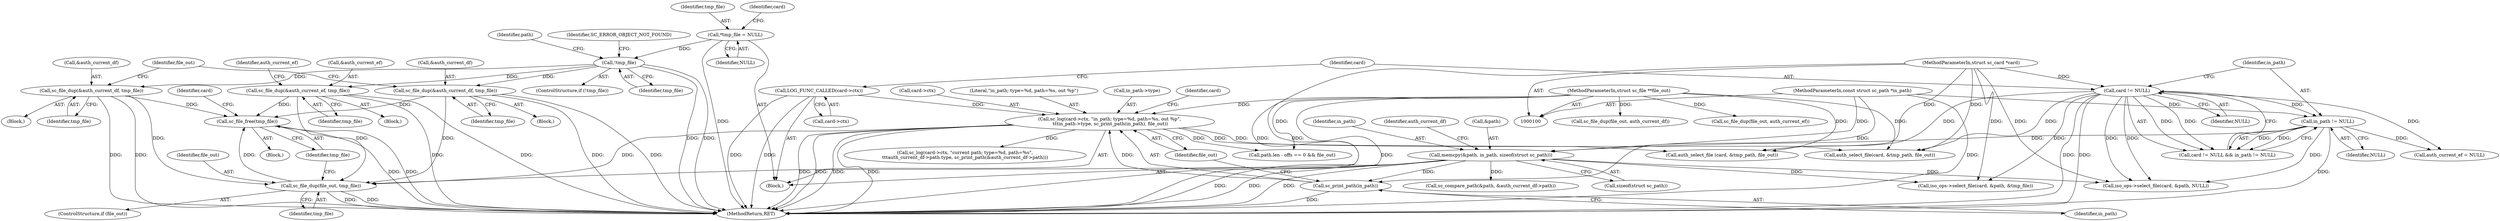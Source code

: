 digraph "0_OpenSC_8fe377e93b4b56060e5bbfb6f3142ceaeca744fa_12@API" {
"1000305" [label="(Call,sc_file_free(tmp_file))"];
"1000251" [label="(Call,sc_file_dup(&auth_current_df, tmp_file))"];
"1000212" [label="(Call,!tmp_file)"];
"1000107" [label="(Call,*tmp_file = NULL)"];
"1000285" [label="(Call,sc_file_dup(&auth_current_ef, tmp_file))"];
"1000277" [label="(Call,sc_file_dup(&auth_current_df, tmp_file))"];
"1000302" [label="(Call,sc_file_dup(file_out, tmp_file))"];
"1000136" [label="(Call,sc_log(card->ctx, \"in_path; type=%d, path=%s, out %p\",\n \t\t\tin_path->type, sc_print_path(in_path), file_out))"];
"1000113" [label="(Call,LOG_FUNC_CALLED(card->ctx))"];
"1000144" [label="(Call,sc_print_path(in_path))"];
"1000125" [label="(Call,memcpy(&path, in_path, sizeof(struct sc_path)))"];
"1000122" [label="(Call,in_path != NULL)"];
"1000102" [label="(MethodParameterIn,const struct sc_path *in_path)"];
"1000119" [label="(Call,card != NULL)"];
"1000101" [label="(MethodParameterIn,struct sc_card *card)"];
"1000103" [label="(MethodParameterIn,struct sc_file **file_out)"];
"1000103" [label="(MethodParameterIn,struct sc_file **file_out)"];
"1000280" [label="(Identifier,tmp_file)"];
"1000252" [label="(Call,&auth_current_df)"];
"1000140" [label="(Literal,\"in_path; type=%d, path=%s, out %p\")"];
"1000126" [label="(Call,&path)"];
"1000119" [label="(Call,card != NULL)"];
"1000302" [label="(Call,sc_file_dup(file_out, tmp_file))"];
"1000306" [label="(Identifier,tmp_file)"];
"1000555" [label="(Call,sc_file_dup(file_out, auth_current_ef))"];
"1000211" [label="(ControlStructure,if (!tmp_file))"];
"1000215" [label="(Identifier,SC_ERROR_OBJECT_NOT_FOUND)"];
"1000263" [label="(Block,)"];
"1000141" [label="(Call,in_path->type)"];
"1000104" [label="(Block,)"];
"1000219" [label="(Identifier,path)"];
"1000570" [label="(MethodReturn,RET)"];
"1000125" [label="(Call,memcpy(&path, in_path, sizeof(struct sc_path)))"];
"1000199" [label="(Call,iso_ops->select_file(card, &path, &tmp_file))"];
"1000107" [label="(Call,*tmp_file = NULL)"];
"1000254" [label="(Identifier,tmp_file)"];
"1000531" [label="(Call,path.len - offs == 0 && file_out)"];
"1000109" [label="(Identifier,NULL)"];
"1000108" [label="(Identifier,tmp_file)"];
"1000567" [label="(Identifier,card)"];
"1000303" [label="(Identifier,file_out)"];
"1000518" [label="(Call,auth_select_file(card, &tmp_path, file_out))"];
"1000278" [label="(Call,&auth_current_df)"];
"1000292" [label="(Identifier,auth_current_ef)"];
"1000286" [label="(Call,&auth_current_ef)"];
"1000146" [label="(Identifier,file_out)"];
"1000123" [label="(Identifier,in_path)"];
"1000452" [label="(Call,auth_select_file (card, &tmp_path, file_out))"];
"1000128" [label="(Identifier,in_path)"];
"1000113" [label="(Call,LOG_FUNC_CALLED(card->ctx))"];
"1000222" [label="(Block,)"];
"1000144" [label="(Call,sc_print_path(in_path))"];
"1000213" [label="(Identifier,tmp_file)"];
"1000124" [label="(Identifier,NULL)"];
"1000149" [label="(Identifier,card)"];
"1000282" [label="(Block,)"];
"1000317" [label="(Call,iso_ops->select_file(card, &path, NULL))"];
"1000542" [label="(Call,sc_compare_path(&path, &auth_current_df->path))"];
"1000136" [label="(Call,sc_log(card->ctx, \"in_path; type=%d, path=%s, out %p\",\n \t\t\tin_path->type, sc_print_path(in_path), file_out))"];
"1000147" [label="(Call,sc_log(card->ctx, \"current path; type=%d, path=%s\",\n\t\t\tauth_current_df->path.type, sc_print_path(&auth_current_df->path)))"];
"1000114" [label="(Call,card->ctx)"];
"1000121" [label="(Identifier,NULL)"];
"1000194" [label="(Call,auth_current_ef = NULL)"];
"1000118" [label="(Call,card != NULL && in_path != NULL)"];
"1000191" [label="(Block,)"];
"1000129" [label="(Call,sizeof(struct sc_path))"];
"1000300" [label="(ControlStructure,if (file_out))"];
"1000137" [label="(Call,card->ctx)"];
"1000145" [label="(Identifier,in_path)"];
"1000101" [label="(MethodParameterIn,struct sc_card *card)"];
"1000120" [label="(Identifier,card)"];
"1000285" [label="(Call,sc_file_dup(&auth_current_ef, tmp_file))"];
"1000115" [label="(Identifier,card)"];
"1000288" [label="(Identifier,tmp_file)"];
"1000212" [label="(Call,!tmp_file)"];
"1000549" [label="(Call,sc_file_dup(file_out, auth_current_df))"];
"1000301" [label="(Identifier,file_out)"];
"1000102" [label="(MethodParameterIn,const struct sc_path *in_path)"];
"1000305" [label="(Call,sc_file_free(tmp_file))"];
"1000133" [label="(Identifier,auth_current_df)"];
"1000251" [label="(Call,sc_file_dup(&auth_current_df, tmp_file))"];
"1000277" [label="(Call,sc_file_dup(&auth_current_df, tmp_file))"];
"1000304" [label="(Identifier,tmp_file)"];
"1000122" [label="(Call,in_path != NULL)"];
"1000305" -> "1000191"  [label="AST: "];
"1000305" -> "1000306"  [label="CFG: "];
"1000306" -> "1000305"  [label="AST: "];
"1000567" -> "1000305"  [label="CFG: "];
"1000305" -> "1000570"  [label="DDG: "];
"1000305" -> "1000570"  [label="DDG: "];
"1000251" -> "1000305"  [label="DDG: "];
"1000285" -> "1000305"  [label="DDG: "];
"1000277" -> "1000305"  [label="DDG: "];
"1000302" -> "1000305"  [label="DDG: "];
"1000251" -> "1000222"  [label="AST: "];
"1000251" -> "1000254"  [label="CFG: "];
"1000252" -> "1000251"  [label="AST: "];
"1000254" -> "1000251"  [label="AST: "];
"1000301" -> "1000251"  [label="CFG: "];
"1000251" -> "1000570"  [label="DDG: "];
"1000251" -> "1000570"  [label="DDG: "];
"1000212" -> "1000251"  [label="DDG: "];
"1000251" -> "1000302"  [label="DDG: "];
"1000212" -> "1000211"  [label="AST: "];
"1000212" -> "1000213"  [label="CFG: "];
"1000213" -> "1000212"  [label="AST: "];
"1000215" -> "1000212"  [label="CFG: "];
"1000219" -> "1000212"  [label="CFG: "];
"1000212" -> "1000570"  [label="DDG: "];
"1000212" -> "1000570"  [label="DDG: "];
"1000107" -> "1000212"  [label="DDG: "];
"1000212" -> "1000277"  [label="DDG: "];
"1000212" -> "1000285"  [label="DDG: "];
"1000107" -> "1000104"  [label="AST: "];
"1000107" -> "1000109"  [label="CFG: "];
"1000108" -> "1000107"  [label="AST: "];
"1000109" -> "1000107"  [label="AST: "];
"1000115" -> "1000107"  [label="CFG: "];
"1000107" -> "1000570"  [label="DDG: "];
"1000285" -> "1000282"  [label="AST: "];
"1000285" -> "1000288"  [label="CFG: "];
"1000286" -> "1000285"  [label="AST: "];
"1000288" -> "1000285"  [label="AST: "];
"1000292" -> "1000285"  [label="CFG: "];
"1000285" -> "1000570"  [label="DDG: "];
"1000285" -> "1000570"  [label="DDG: "];
"1000285" -> "1000302"  [label="DDG: "];
"1000277" -> "1000263"  [label="AST: "];
"1000277" -> "1000280"  [label="CFG: "];
"1000278" -> "1000277"  [label="AST: "];
"1000280" -> "1000277"  [label="AST: "];
"1000301" -> "1000277"  [label="CFG: "];
"1000277" -> "1000570"  [label="DDG: "];
"1000277" -> "1000570"  [label="DDG: "];
"1000277" -> "1000302"  [label="DDG: "];
"1000302" -> "1000300"  [label="AST: "];
"1000302" -> "1000304"  [label="CFG: "];
"1000303" -> "1000302"  [label="AST: "];
"1000304" -> "1000302"  [label="AST: "];
"1000306" -> "1000302"  [label="CFG: "];
"1000302" -> "1000570"  [label="DDG: "];
"1000302" -> "1000570"  [label="DDG: "];
"1000136" -> "1000302"  [label="DDG: "];
"1000103" -> "1000302"  [label="DDG: "];
"1000136" -> "1000104"  [label="AST: "];
"1000136" -> "1000146"  [label="CFG: "];
"1000137" -> "1000136"  [label="AST: "];
"1000140" -> "1000136"  [label="AST: "];
"1000141" -> "1000136"  [label="AST: "];
"1000144" -> "1000136"  [label="AST: "];
"1000146" -> "1000136"  [label="AST: "];
"1000149" -> "1000136"  [label="CFG: "];
"1000136" -> "1000570"  [label="DDG: "];
"1000136" -> "1000570"  [label="DDG: "];
"1000136" -> "1000570"  [label="DDG: "];
"1000136" -> "1000570"  [label="DDG: "];
"1000113" -> "1000136"  [label="DDG: "];
"1000144" -> "1000136"  [label="DDG: "];
"1000103" -> "1000136"  [label="DDG: "];
"1000136" -> "1000147"  [label="DDG: "];
"1000136" -> "1000452"  [label="DDG: "];
"1000136" -> "1000518"  [label="DDG: "];
"1000136" -> "1000531"  [label="DDG: "];
"1000113" -> "1000104"  [label="AST: "];
"1000113" -> "1000114"  [label="CFG: "];
"1000114" -> "1000113"  [label="AST: "];
"1000120" -> "1000113"  [label="CFG: "];
"1000113" -> "1000570"  [label="DDG: "];
"1000113" -> "1000570"  [label="DDG: "];
"1000144" -> "1000145"  [label="CFG: "];
"1000145" -> "1000144"  [label="AST: "];
"1000146" -> "1000144"  [label="CFG: "];
"1000144" -> "1000570"  [label="DDG: "];
"1000125" -> "1000144"  [label="DDG: "];
"1000102" -> "1000144"  [label="DDG: "];
"1000125" -> "1000104"  [label="AST: "];
"1000125" -> "1000129"  [label="CFG: "];
"1000126" -> "1000125"  [label="AST: "];
"1000128" -> "1000125"  [label="AST: "];
"1000129" -> "1000125"  [label="AST: "];
"1000133" -> "1000125"  [label="CFG: "];
"1000125" -> "1000570"  [label="DDG: "];
"1000125" -> "1000570"  [label="DDG: "];
"1000125" -> "1000570"  [label="DDG: "];
"1000122" -> "1000125"  [label="DDG: "];
"1000102" -> "1000125"  [label="DDG: "];
"1000125" -> "1000199"  [label="DDG: "];
"1000125" -> "1000317"  [label="DDG: "];
"1000125" -> "1000542"  [label="DDG: "];
"1000122" -> "1000118"  [label="AST: "];
"1000122" -> "1000124"  [label="CFG: "];
"1000123" -> "1000122"  [label="AST: "];
"1000124" -> "1000122"  [label="AST: "];
"1000118" -> "1000122"  [label="CFG: "];
"1000122" -> "1000570"  [label="DDG: "];
"1000122" -> "1000118"  [label="DDG: "];
"1000122" -> "1000118"  [label="DDG: "];
"1000102" -> "1000122"  [label="DDG: "];
"1000119" -> "1000122"  [label="DDG: "];
"1000122" -> "1000194"  [label="DDG: "];
"1000122" -> "1000317"  [label="DDG: "];
"1000102" -> "1000100"  [label="AST: "];
"1000102" -> "1000570"  [label="DDG: "];
"1000119" -> "1000118"  [label="AST: "];
"1000119" -> "1000121"  [label="CFG: "];
"1000120" -> "1000119"  [label="AST: "];
"1000121" -> "1000119"  [label="AST: "];
"1000123" -> "1000119"  [label="CFG: "];
"1000118" -> "1000119"  [label="CFG: "];
"1000119" -> "1000570"  [label="DDG: "];
"1000119" -> "1000570"  [label="DDG: "];
"1000119" -> "1000118"  [label="DDG: "];
"1000119" -> "1000118"  [label="DDG: "];
"1000101" -> "1000119"  [label="DDG: "];
"1000119" -> "1000194"  [label="DDG: "];
"1000119" -> "1000199"  [label="DDG: "];
"1000119" -> "1000317"  [label="DDG: "];
"1000119" -> "1000317"  [label="DDG: "];
"1000119" -> "1000452"  [label="DDG: "];
"1000119" -> "1000518"  [label="DDG: "];
"1000101" -> "1000100"  [label="AST: "];
"1000101" -> "1000570"  [label="DDG: "];
"1000101" -> "1000199"  [label="DDG: "];
"1000101" -> "1000317"  [label="DDG: "];
"1000101" -> "1000452"  [label="DDG: "];
"1000101" -> "1000518"  [label="DDG: "];
"1000103" -> "1000100"  [label="AST: "];
"1000103" -> "1000570"  [label="DDG: "];
"1000103" -> "1000452"  [label="DDG: "];
"1000103" -> "1000518"  [label="DDG: "];
"1000103" -> "1000531"  [label="DDG: "];
"1000103" -> "1000549"  [label="DDG: "];
"1000103" -> "1000555"  [label="DDG: "];
}
